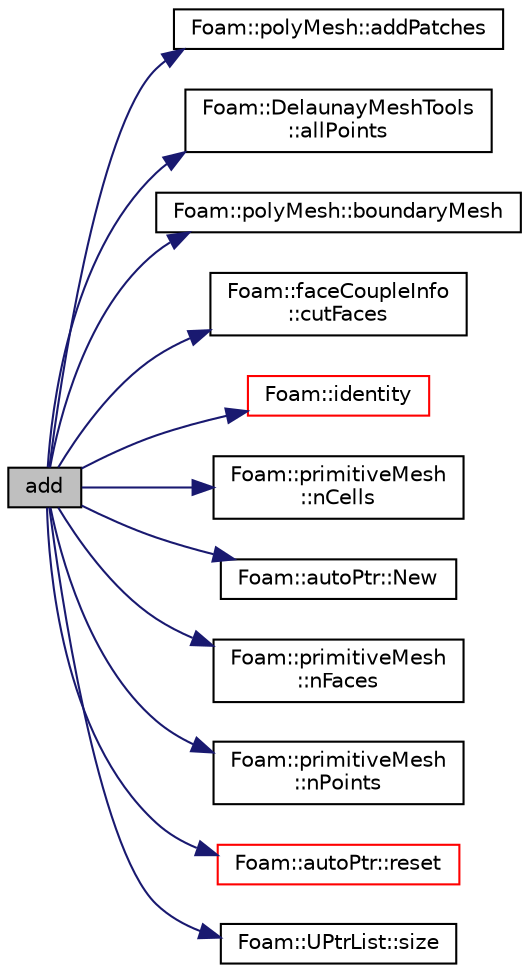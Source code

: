 digraph "add"
{
  bgcolor="transparent";
  edge [fontname="Helvetica",fontsize="10",labelfontname="Helvetica",labelfontsize="10"];
  node [fontname="Helvetica",fontsize="10",shape=record];
  rankdir="LR";
  Node1 [label="add",height=0.2,width=0.4,color="black", fillcolor="grey75", style="filled" fontcolor="black"];
  Node1 -> Node2 [color="midnightblue",fontsize="10",style="solid",fontname="Helvetica"];
  Node2 [label="Foam::polyMesh::addPatches",height=0.2,width=0.4,color="black",URL="$classFoam_1_1polyMesh.html#a6a7774c35f2e5761ada9ebf863a4b3fd",tooltip="Add boundary patches. "];
  Node1 -> Node3 [color="midnightblue",fontsize="10",style="solid",fontname="Helvetica"];
  Node3 [label="Foam::DelaunayMeshTools\l::allPoints",height=0.2,width=0.4,color="black",URL="$namespaceFoam_1_1DelaunayMeshTools.html#a4c5367631633c866a448207bd561a616",tooltip="Extract all points in vertex-index order. "];
  Node1 -> Node4 [color="midnightblue",fontsize="10",style="solid",fontname="Helvetica"];
  Node4 [label="Foam::polyMesh::boundaryMesh",height=0.2,width=0.4,color="black",URL="$classFoam_1_1polyMesh.html#a6b7f5ba89250dbd7a1c6c7860ab60fe3",tooltip="Return boundary mesh. "];
  Node1 -> Node5 [color="midnightblue",fontsize="10",style="solid",fontname="Helvetica"];
  Node5 [label="Foam::faceCoupleInfo\l::cutFaces",height=0.2,width=0.4,color="black",URL="$classFoam_1_1faceCoupleInfo.html#a1aa5f7eada4403bf663a7127abb31957",tooltip="Addressing engine for combined set of faces. "];
  Node1 -> Node6 [color="midnightblue",fontsize="10",style="solid",fontname="Helvetica"];
  Node6 [label="Foam::identity",height=0.2,width=0.4,color="red",URL="$namespaceFoam.html#a14e1da6db5665f43c1e588eab475eabf",tooltip="Create identity map of the given length with (map[i] == i) "];
  Node1 -> Node7 [color="midnightblue",fontsize="10",style="solid",fontname="Helvetica"];
  Node7 [label="Foam::primitiveMesh\l::nCells",height=0.2,width=0.4,color="black",URL="$classFoam_1_1primitiveMesh.html#a64b8b46474949f76335a2cbacc8d823f",tooltip="Number of mesh cells. "];
  Node1 -> Node8 [color="midnightblue",fontsize="10",style="solid",fontname="Helvetica"];
  Node8 [label="Foam::autoPtr::New",height=0.2,width=0.4,color="black",URL="$classFoam_1_1autoPtr.html#ad82ede358a78a76455a1dd14dd55d843",tooltip="Construct autoPtr of T with forwarding arguments. "];
  Node1 -> Node9 [color="midnightblue",fontsize="10",style="solid",fontname="Helvetica"];
  Node9 [label="Foam::primitiveMesh\l::nFaces",height=0.2,width=0.4,color="black",URL="$classFoam_1_1primitiveMesh.html#ae1fbe690fc3c47739168a97f79907217",tooltip="Number of mesh faces. "];
  Node1 -> Node10 [color="midnightblue",fontsize="10",style="solid",fontname="Helvetica"];
  Node10 [label="Foam::primitiveMesh\l::nPoints",height=0.2,width=0.4,color="black",URL="$classFoam_1_1primitiveMesh.html#a93e675cb029e8c25fa49b65c40a31cc5",tooltip="Number of mesh points. "];
  Node1 -> Node11 [color="midnightblue",fontsize="10",style="solid",fontname="Helvetica"];
  Node11 [label="Foam::autoPtr::reset",height=0.2,width=0.4,color="red",URL="$classFoam_1_1autoPtr.html#a92453bb103ee74437fec373e8b5c76b8",tooltip="Delete managed object and set to new given pointer. "];
  Node1 -> Node12 [color="midnightblue",fontsize="10",style="solid",fontname="Helvetica"];
  Node12 [label="Foam::UPtrList::size",height=0.2,width=0.4,color="black",URL="$classFoam_1_1UPtrList.html#a95603446b248fe1ecf5dc59bcc2eaff0",tooltip="The number of elements in the list. "];
}
